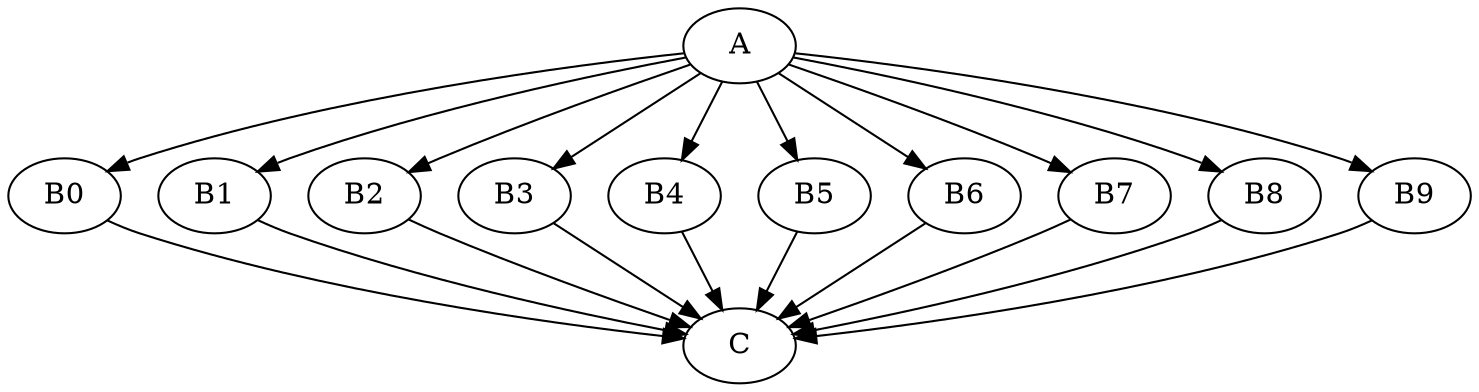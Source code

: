 digraph G {
    A -> B0;
    A -> B1;
    A -> B2;
    A -> B3;
    A -> B4;
    A -> B5;
    A -> B6;
    A -> B7;
    A -> B8;
    A -> B9;

    B0 -> C;
    B1 -> C;
    B2 -> C;
    B3 -> C;
    B4 -> C;
    B5 -> C;
    B6 -> C;
    B7 -> C;
    B8 -> C;
    B9 -> C;
}

